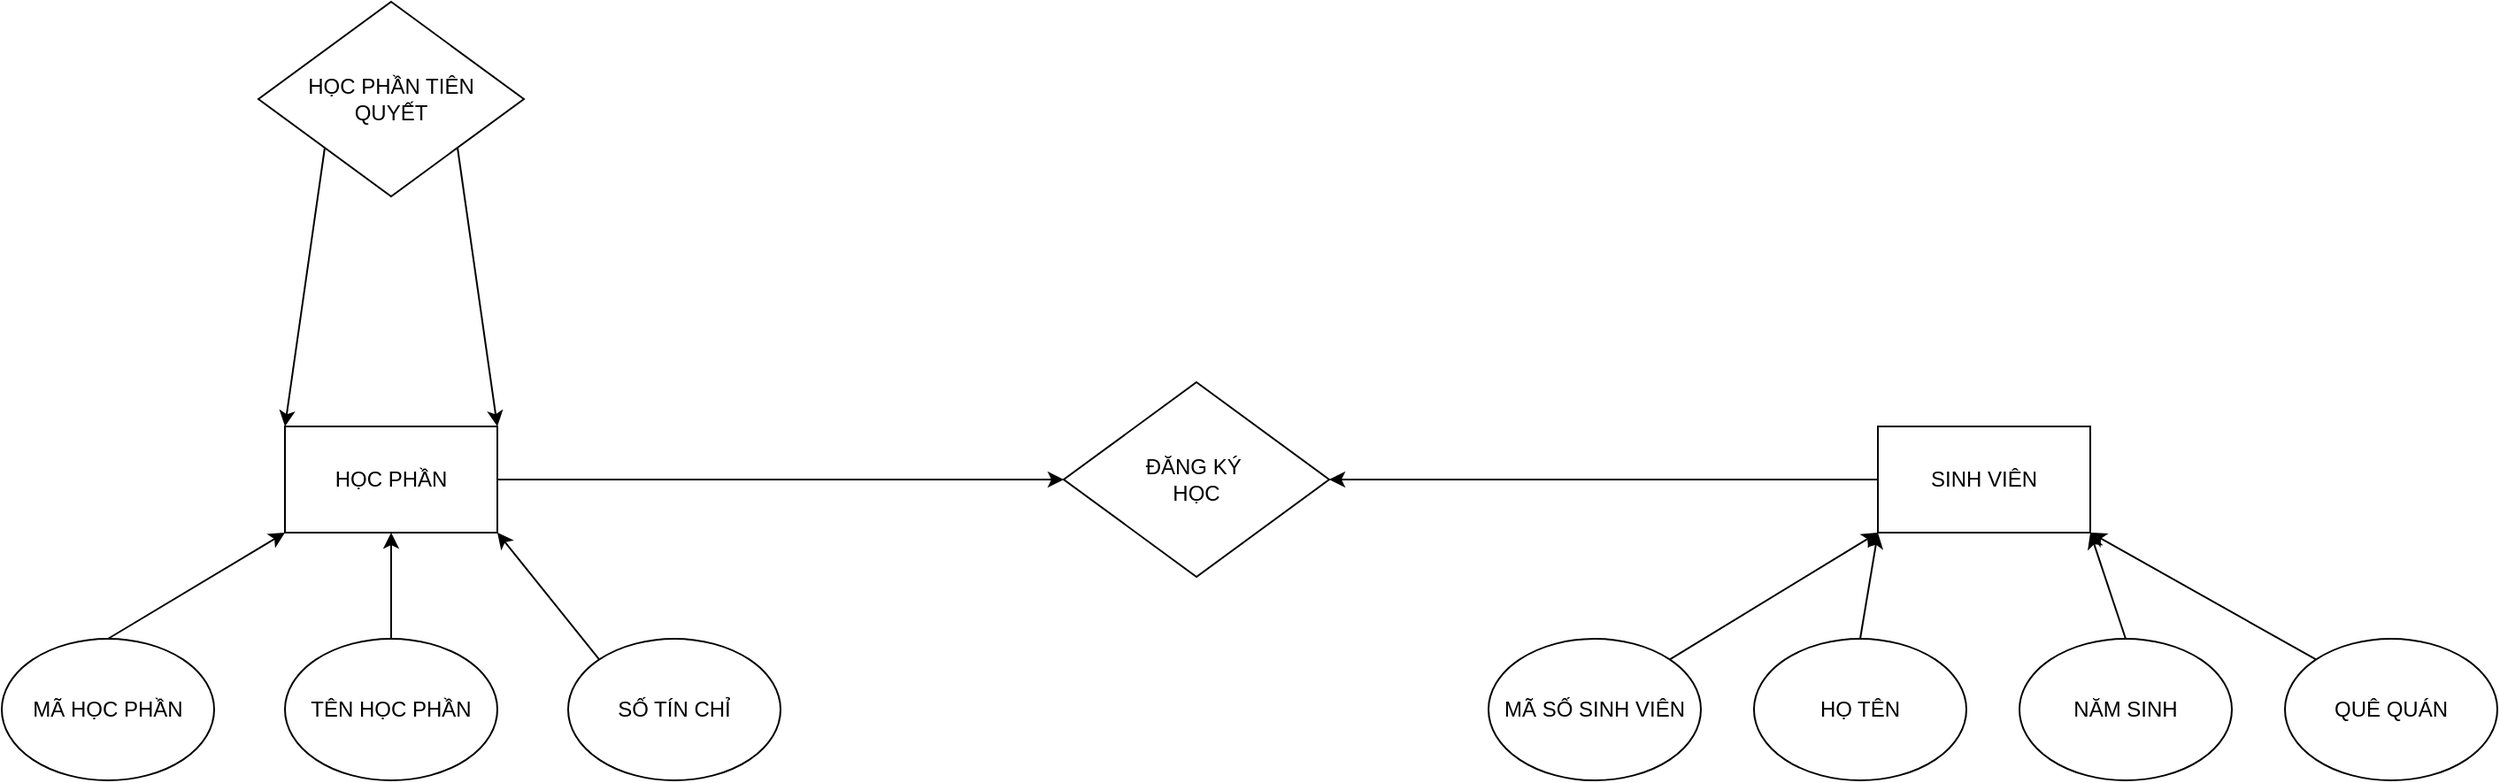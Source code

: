 <mxfile>
    <diagram id="SJTWpJdg0pLJ-CFRlaKq" name="Page-1">
        <mxGraphModel dx="1664" dy="662" grid="1" gridSize="10" guides="1" tooltips="1" connect="1" arrows="1" fold="1" page="1" pageScale="1" pageWidth="4681" pageHeight="3300" math="0" shadow="0">
            <root>
                <mxCell id="0"/>
                <mxCell id="1" parent="0"/>
                <mxCell id="74" style="edgeStyle=none;html=1;exitX=0;exitY=0.5;exitDx=0;exitDy=0;entryX=1;entryY=0.5;entryDx=0;entryDy=0;" edge="1" parent="1" source="49" target="59">
                    <mxGeometry relative="1" as="geometry"/>
                </mxCell>
                <mxCell id="49" value="SINH VIÊN" style="whiteSpace=wrap;html=1;" vertex="1" parent="1">
                    <mxGeometry x="1430" y="1460" width="120" height="60" as="geometry"/>
                </mxCell>
                <mxCell id="64" style="edgeStyle=none;html=1;exitX=1;exitY=0;exitDx=0;exitDy=0;entryX=0;entryY=1;entryDx=0;entryDy=0;" edge="1" parent="1" source="51" target="49">
                    <mxGeometry relative="1" as="geometry"/>
                </mxCell>
                <mxCell id="51" value="MÃ SỐ SINH VIÊN" style="ellipse;whiteSpace=wrap;html=1;" vertex="1" parent="1">
                    <mxGeometry x="1210" y="1580" width="120" height="80" as="geometry"/>
                </mxCell>
                <mxCell id="66" style="edgeStyle=none;html=1;exitX=0.5;exitY=0;exitDx=0;exitDy=0;" edge="1" parent="1" source="52">
                    <mxGeometry relative="1" as="geometry">
                        <mxPoint x="1430" y="1520" as="targetPoint"/>
                    </mxGeometry>
                </mxCell>
                <mxCell id="52" value="HỌ TÊN" style="ellipse;whiteSpace=wrap;html=1;" vertex="1" parent="1">
                    <mxGeometry x="1360" y="1580" width="120" height="80" as="geometry"/>
                </mxCell>
                <mxCell id="67" style="edgeStyle=none;html=1;exitX=0.5;exitY=0;exitDx=0;exitDy=0;entryX=1;entryY=1;entryDx=0;entryDy=0;" edge="1" parent="1" source="53" target="49">
                    <mxGeometry relative="1" as="geometry"/>
                </mxCell>
                <mxCell id="53" value="NĂM SINH" style="ellipse;whiteSpace=wrap;html=1;" vertex="1" parent="1">
                    <mxGeometry x="1510" y="1580" width="120" height="80" as="geometry"/>
                </mxCell>
                <mxCell id="68" style="edgeStyle=none;html=1;exitX=0;exitY=0;exitDx=0;exitDy=0;entryX=1;entryY=1;entryDx=0;entryDy=0;" edge="1" parent="1" source="54" target="49">
                    <mxGeometry relative="1" as="geometry"/>
                </mxCell>
                <mxCell id="54" value="QUÊ QUÁN" style="ellipse;whiteSpace=wrap;html=1;" vertex="1" parent="1">
                    <mxGeometry x="1660" y="1580" width="120" height="80" as="geometry"/>
                </mxCell>
                <mxCell id="71" style="edgeStyle=none;html=1;exitX=1;exitY=0.5;exitDx=0;exitDy=0;" edge="1" parent="1" source="55" target="59">
                    <mxGeometry relative="1" as="geometry"/>
                </mxCell>
                <mxCell id="55" value="HỌC PHẦN" style="whiteSpace=wrap;html=1;" vertex="1" parent="1">
                    <mxGeometry x="530" y="1460" width="120" height="60" as="geometry"/>
                </mxCell>
                <mxCell id="61" style="edgeStyle=none;html=1;exitX=0.5;exitY=0;exitDx=0;exitDy=0;entryX=0;entryY=1;entryDx=0;entryDy=0;" edge="1" parent="1" source="56" target="55">
                    <mxGeometry relative="1" as="geometry"/>
                </mxCell>
                <mxCell id="56" value="MÃ HỌC PHẦN" style="ellipse;whiteSpace=wrap;html=1;" vertex="1" parent="1">
                    <mxGeometry x="370" y="1580" width="120" height="80" as="geometry"/>
                </mxCell>
                <mxCell id="62" style="edgeStyle=none;html=1;exitX=0.5;exitY=0;exitDx=0;exitDy=0;entryX=0.5;entryY=1;entryDx=0;entryDy=0;" edge="1" parent="1" source="57" target="55">
                    <mxGeometry relative="1" as="geometry"/>
                </mxCell>
                <mxCell id="57" value="TÊN HỌC PHẦN" style="ellipse;whiteSpace=wrap;html=1;" vertex="1" parent="1">
                    <mxGeometry x="530" y="1580" width="120" height="80" as="geometry"/>
                </mxCell>
                <mxCell id="63" style="edgeStyle=none;html=1;exitX=0;exitY=0;exitDx=0;exitDy=0;entryX=1;entryY=1;entryDx=0;entryDy=0;" edge="1" parent="1" source="58" target="55">
                    <mxGeometry relative="1" as="geometry"/>
                </mxCell>
                <mxCell id="58" value="SỐ TÍN CHỈ" style="ellipse;whiteSpace=wrap;html=1;" vertex="1" parent="1">
                    <mxGeometry x="690" y="1580" width="120" height="80" as="geometry"/>
                </mxCell>
                <mxCell id="59" value="ĐĂNG KÝ&amp;nbsp;&lt;br&gt;HỌC" style="rhombus;whiteSpace=wrap;html=1;" vertex="1" parent="1">
                    <mxGeometry x="970" y="1435" width="150" height="110" as="geometry"/>
                </mxCell>
                <mxCell id="69" style="edgeStyle=none;html=1;exitX=0;exitY=1;exitDx=0;exitDy=0;entryX=0;entryY=0;entryDx=0;entryDy=0;" edge="1" parent="1" source="60" target="55">
                    <mxGeometry relative="1" as="geometry"/>
                </mxCell>
                <mxCell id="70" style="edgeStyle=none;html=1;exitX=1;exitY=1;exitDx=0;exitDy=0;entryX=1;entryY=0;entryDx=0;entryDy=0;" edge="1" parent="1" source="60" target="55">
                    <mxGeometry relative="1" as="geometry"/>
                </mxCell>
                <mxCell id="60" value="HỌC PHẦN TIÊN&lt;br&gt;QUYẾT" style="rhombus;whiteSpace=wrap;html=1;" vertex="1" parent="1">
                    <mxGeometry x="515" y="1220" width="150" height="110" as="geometry"/>
                </mxCell>
            </root>
        </mxGraphModel>
    </diagram>
</mxfile>